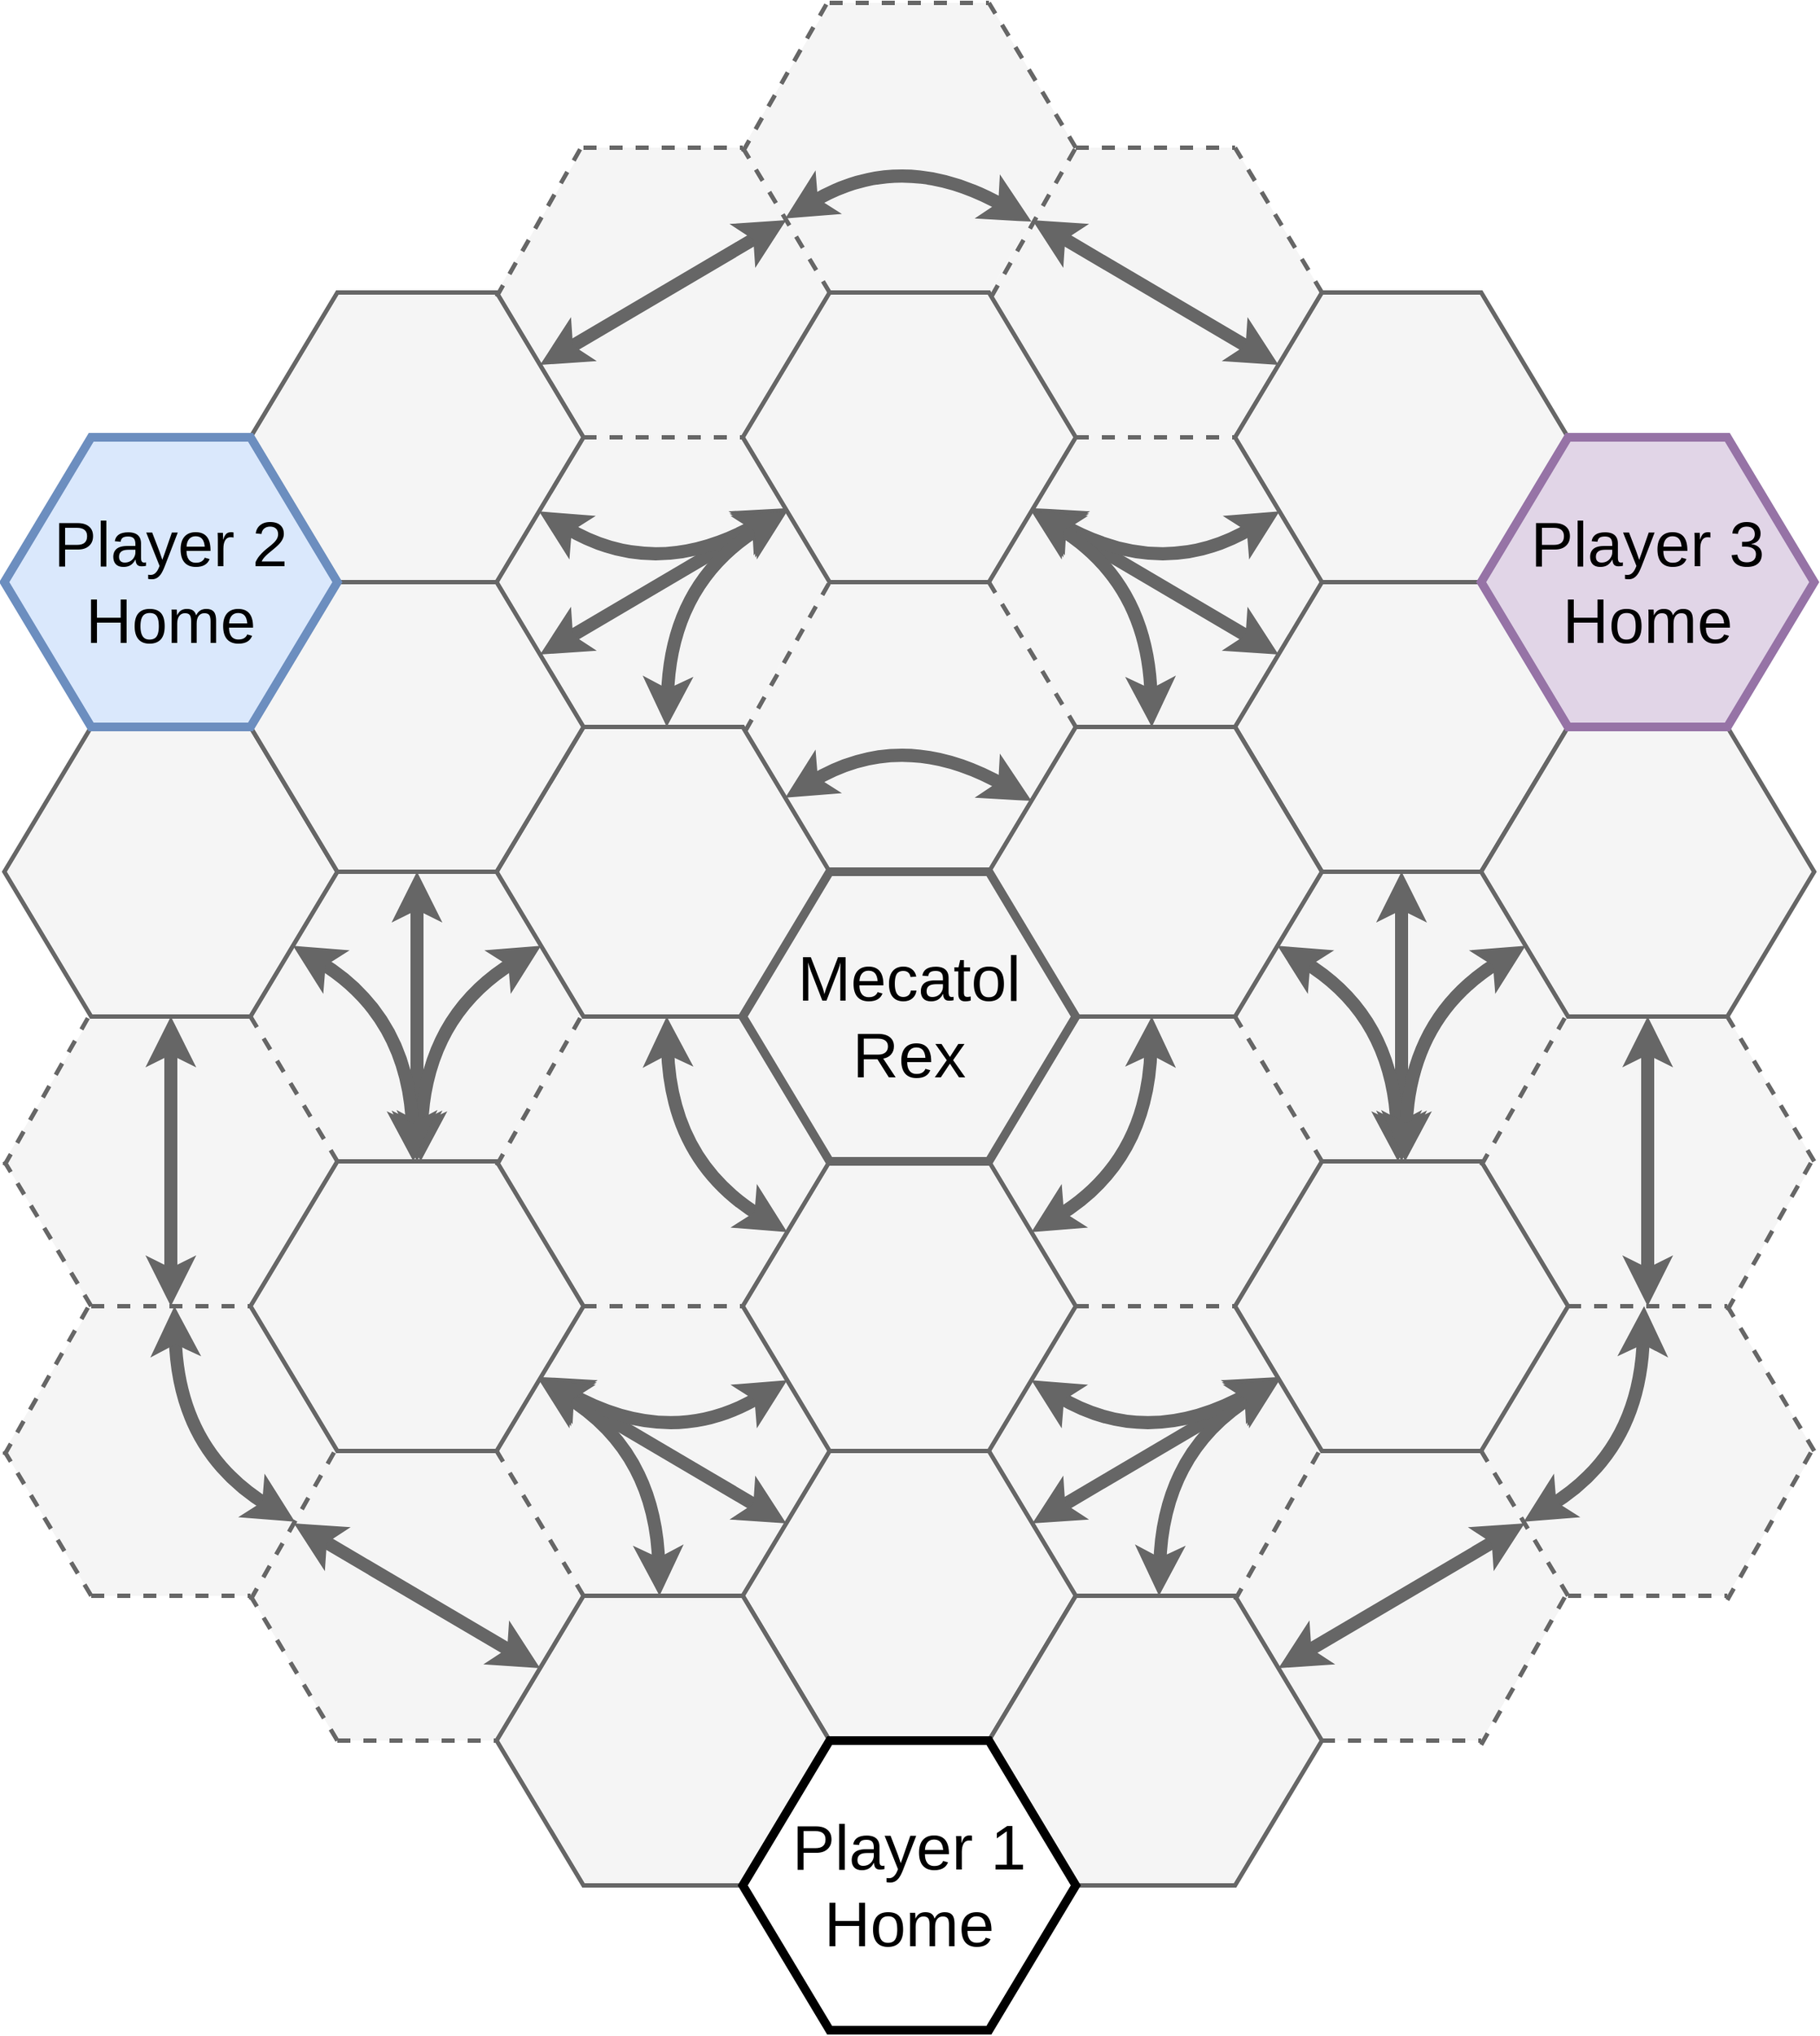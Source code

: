 <mxfile version="13.9.9" type="device"><diagram id="gpUSU13FPlY_5qrdrV4X" name="Page-1"><mxGraphModel dx="1422" dy="822" grid="1" gridSize="10" guides="1" tooltips="1" connect="1" arrows="1" fold="1" page="1" pageScale="1" pageWidth="850" pageHeight="1100" math="0" shadow="0"><root><mxCell id="0"/><mxCell id="1" parent="0"/><mxCell id="rxf6rBj00WU9SQiezdlt-7" value="" style="shape=hexagon;perimeter=hexagonPerimeter2;whiteSpace=wrap;html=1;fixedSize=1;size=60;fontSize=44;fontFamily=Helvetica;strokeWidth=3;fillColor=#f5f5f5;fontColor=#333333;strokeColor=none;" vertex="1" parent="1"><mxGeometry x="40" y="740" width="230" height="200" as="geometry"/></mxCell><mxCell id="rxf6rBj00WU9SQiezdlt-8" value="" style="shape=hexagon;perimeter=hexagonPerimeter2;whiteSpace=wrap;html=1;fixedSize=1;size=60;fontSize=44;fontFamily=Helvetica;strokeWidth=3;fillColor=#f5f5f5;fontColor=#333333;strokeColor=none;" vertex="1" parent="1"><mxGeometry x="210" y="640" width="230" height="200" as="geometry"/></mxCell><mxCell id="rxf6rBj00WU9SQiezdlt-9" value="" style="shape=hexagon;perimeter=hexagonPerimeter2;whiteSpace=wrap;html=1;fixedSize=1;size=60;fontSize=44;fontFamily=Helvetica;strokeWidth=3;fillColor=#f5f5f5;fontColor=#333333;strokeColor=none;" vertex="1" parent="1"><mxGeometry x="40" y="940" width="230" height="200" as="geometry"/></mxCell><mxCell id="rxf6rBj00WU9SQiezdlt-10" value="" style="shape=hexagon;perimeter=hexagonPerimeter2;whiteSpace=wrap;html=1;fixedSize=1;size=60;fontSize=44;fontFamily=Helvetica;strokeWidth=3;fillColor=#f5f5f5;fontColor=#333333;strokeColor=none;" vertex="1" parent="1"><mxGeometry x="210" y="1040" width="230" height="200" as="geometry"/></mxCell><mxCell id="rxf6rBj00WU9SQiezdlt-11" value="" style="shape=hexagon;perimeter=hexagonPerimeter2;whiteSpace=wrap;html=1;fixedSize=1;size=60;fontSize=44;fontFamily=Helvetica;strokeWidth=3;fillColor=#f5f5f5;fontColor=#333333;strokeColor=none;" vertex="1" parent="1"><mxGeometry x="380" y="740" width="230" height="200" as="geometry"/></mxCell><mxCell id="rxf6rBj00WU9SQiezdlt-12" value="" style="shape=hexagon;perimeter=hexagonPerimeter2;whiteSpace=wrap;html=1;fixedSize=1;size=60;fontSize=44;fontFamily=Helvetica;strokeWidth=3;fillColor=#f5f5f5;fontColor=#333333;strokeColor=none;" vertex="1" parent="1"><mxGeometry x="380" y="940" width="230" height="200" as="geometry"/></mxCell><mxCell id="rxf6rBj00WU9SQiezdlt-14" value="" style="shape=hexagon;perimeter=hexagonPerimeter2;whiteSpace=wrap;html=1;fixedSize=1;size=60;fontSize=44;fontFamily=Helvetica;strokeWidth=3;fillColor=#f5f5f5;fontColor=#333333;strokeColor=none;" vertex="1" parent="1"><mxGeometry x="380" y="140" width="230" height="200" as="geometry"/></mxCell><mxCell id="rxf6rBj00WU9SQiezdlt-15" value="" style="shape=hexagon;perimeter=hexagonPerimeter2;whiteSpace=wrap;html=1;fixedSize=1;size=60;fontSize=44;fontFamily=Helvetica;strokeWidth=3;fillColor=#f5f5f5;fontColor=#333333;strokeColor=none;" vertex="1" parent="1"><mxGeometry x="550" y="40" width="230" height="200" as="geometry"/></mxCell><mxCell id="rxf6rBj00WU9SQiezdlt-16" value="" style="shape=hexagon;perimeter=hexagonPerimeter2;whiteSpace=wrap;html=1;fixedSize=1;size=60;fontSize=44;fontFamily=Helvetica;strokeWidth=3;fillColor=#f5f5f5;fontColor=#333333;strokeColor=none;" vertex="1" parent="1"><mxGeometry x="380" y="340" width="230" height="200" as="geometry"/></mxCell><mxCell id="rxf6rBj00WU9SQiezdlt-17" value="" style="shape=hexagon;perimeter=hexagonPerimeter2;whiteSpace=wrap;html=1;fixedSize=1;size=60;fontSize=44;fontFamily=Helvetica;strokeWidth=3;fillColor=#f5f5f5;fontColor=#333333;strokeColor=none;" vertex="1" parent="1"><mxGeometry x="550" y="440" width="230" height="200" as="geometry"/></mxCell><mxCell id="rxf6rBj00WU9SQiezdlt-18" value="" style="shape=hexagon;perimeter=hexagonPerimeter2;whiteSpace=wrap;html=1;fixedSize=1;size=60;fontSize=44;fontFamily=Helvetica;strokeWidth=3;fillColor=#f5f5f5;fontColor=#333333;strokeColor=none;" vertex="1" parent="1"><mxGeometry x="720" y="140" width="230" height="200" as="geometry"/></mxCell><mxCell id="rxf6rBj00WU9SQiezdlt-19" value="" style="shape=hexagon;perimeter=hexagonPerimeter2;whiteSpace=wrap;html=1;fixedSize=1;size=60;fontSize=44;fontFamily=Helvetica;strokeWidth=3;fillColor=#f5f5f5;fontColor=#333333;strokeColor=none;" vertex="1" parent="1"><mxGeometry x="720" y="340" width="230" height="200" as="geometry"/></mxCell><mxCell id="hwB3XlPDVe0xhsEBCQNI-5" value="" style="shape=hexagon;perimeter=hexagonPerimeter2;whiteSpace=wrap;html=1;fixedSize=1;size=60;fontSize=44;fontFamily=Helvetica;strokeWidth=3;fillColor=#f5f5f5;fontColor=#333333;strokeColor=none;" parent="1" vertex="1"><mxGeometry x="720" y="740" width="230" height="200" as="geometry"/></mxCell><mxCell id="rxf6rBj00WU9SQiezdlt-1" value="" style="shape=hexagon;perimeter=hexagonPerimeter2;whiteSpace=wrap;html=1;fixedSize=1;size=60;fontSize=44;fontFamily=Helvetica;strokeWidth=3;fillColor=#f5f5f5;fontColor=#333333;strokeColor=none;" vertex="1" parent="1"><mxGeometry x="890" y="640" width="230" height="200" as="geometry"/></mxCell><mxCell id="rxf6rBj00WU9SQiezdlt-2" value="" style="shape=hexagon;perimeter=hexagonPerimeter2;whiteSpace=wrap;html=1;fixedSize=1;size=60;fontSize=44;fontFamily=Helvetica;strokeWidth=3;fillColor=#f5f5f5;fontColor=#333333;strokeColor=none;" vertex="1" parent="1"><mxGeometry x="720" y="940" width="230" height="200" as="geometry"/></mxCell><mxCell id="rxf6rBj00WU9SQiezdlt-3" value="" style="shape=hexagon;perimeter=hexagonPerimeter2;whiteSpace=wrap;html=1;fixedSize=1;size=60;fontSize=44;fontFamily=Helvetica;strokeWidth=3;fillColor=#f5f5f5;fontColor=#333333;strokeColor=none;" vertex="1" parent="1"><mxGeometry x="890" y="1040" width="230" height="200" as="geometry"/></mxCell><mxCell id="rxf6rBj00WU9SQiezdlt-4" value="" style="shape=hexagon;perimeter=hexagonPerimeter2;whiteSpace=wrap;html=1;fixedSize=1;size=60;fontSize=44;fontFamily=Helvetica;strokeWidth=3;fillColor=#f5f5f5;fontColor=#333333;strokeColor=none;" vertex="1" parent="1"><mxGeometry x="1060" y="740" width="230" height="200" as="geometry"/></mxCell><mxCell id="rxf6rBj00WU9SQiezdlt-5" value="" style="shape=hexagon;perimeter=hexagonPerimeter2;whiteSpace=wrap;html=1;fixedSize=1;size=60;fontSize=44;fontFamily=Helvetica;strokeWidth=3;fillColor=#f5f5f5;fontColor=#333333;strokeColor=none;" vertex="1" parent="1"><mxGeometry x="1060" y="940" width="230" height="200" as="geometry"/></mxCell><mxCell id="tG7yrKSYpAtj9X0-IR8r-5" value="" style="shape=hexagon;perimeter=hexagonPerimeter2;whiteSpace=wrap;html=1;fixedSize=1;size=60;fontSize=44;fontFamily=Helvetica;strokeWidth=3;fillColor=#f5f5f5;strokeColor=#666666;fontColor=#333333;" parent="1" vertex="1"><mxGeometry x="890" y="440" width="230" height="200" as="geometry"/></mxCell><mxCell id="ENPFV9wE09J2kmjnsH_E-28" value="" style="shape=hexagon;perimeter=hexagonPerimeter2;whiteSpace=wrap;html=1;fixedSize=1;size=60;fontSize=44;fontFamily=Helvetica;strokeWidth=3;fillColor=#f5f5f5;strokeColor=#666666;fontColor=#333333;" parent="1" vertex="1"><mxGeometry x="1060" y="540" width="230" height="200" as="geometry"/></mxCell><mxCell id="OSFuQ3dNSyEDMBe-EH_K-2" value="" style="shape=hexagon;perimeter=hexagonPerimeter2;whiteSpace=wrap;html=1;fixedSize=1;size=60;fontSize=44;fontFamily=Helvetica;strokeWidth=3;fillColor=#f5f5f5;strokeColor=#666666;fontColor=#333333;" parent="1" vertex="1"><mxGeometry x="720" y="540" width="230" height="200" as="geometry"/></mxCell><mxCell id="OgDaJLD29fgVAuqvpTtd-10" value="" style="shape=hexagon;perimeter=hexagonPerimeter2;whiteSpace=wrap;html=1;fixedSize=1;size=60;fontSize=44;fontFamily=Helvetica;strokeWidth=3;fillColor=#f5f5f5;strokeColor=#666666;fontColor=#333333;" parent="1" vertex="1"><mxGeometry x="890" y="240" width="230" height="200" as="geometry"/></mxCell><mxCell id="ENPFV9wE09J2kmjnsH_E-48" value="" style="shape=hexagon;perimeter=hexagonPerimeter2;whiteSpace=wrap;html=1;fixedSize=1;size=60;fontSize=44;fontFamily=Helvetica;strokeWidth=3;fillColor=#f5f5f5;strokeColor=#666666;fontColor=#333333;" parent="1" vertex="1"><mxGeometry x="550" y="1040" width="230" height="200" as="geometry"/></mxCell><mxCell id="OgDaJLD29fgVAuqvpTtd-3" value="" style="shape=hexagon;perimeter=hexagonPerimeter2;whiteSpace=wrap;html=1;fixedSize=1;size=60;fontSize=44;fontFamily=Helvetica;strokeWidth=3;fillColor=#f5f5f5;strokeColor=#666666;fontColor=#333333;" parent="1" vertex="1"><mxGeometry x="720" y="1140" width="230" height="200" as="geometry"/></mxCell><mxCell id="OgDaJLD29fgVAuqvpTtd-4" value="" style="shape=hexagon;perimeter=hexagonPerimeter2;whiteSpace=wrap;html=1;fixedSize=1;size=60;fontSize=44;fontFamily=Helvetica;strokeWidth=3;fillColor=#f5f5f5;strokeColor=#666666;fontColor=#333333;" parent="1" vertex="1"><mxGeometry x="380" y="1140" width="230" height="200" as="geometry"/></mxCell><mxCell id="ENPFV9wE09J2kmjnsH_E-9" value="" style="shape=hexagon;perimeter=hexagonPerimeter2;whiteSpace=wrap;html=1;fixedSize=1;size=60;fontSize=44;fontFamily=Helvetica;strokeWidth=3;fillColor=#f5f5f5;strokeColor=#666666;fontColor=#333333;" parent="1" vertex="1"><mxGeometry x="550" y="840" width="230" height="200" as="geometry"/></mxCell><mxCell id="tG7yrKSYpAtj9X0-IR8r-4" value="" style="shape=hexagon;perimeter=hexagonPerimeter2;whiteSpace=wrap;html=1;fixedSize=1;size=60;fontSize=44;fontFamily=Helvetica;strokeWidth=3;fillColor=#f5f5f5;strokeColor=#666666;fontColor=#333333;" parent="1" vertex="1"><mxGeometry x="210" y="240" width="230" height="200" as="geometry"/></mxCell><mxCell id="OSFuQ3dNSyEDMBe-EH_K-8" value="" style="shape=hexagon;perimeter=hexagonPerimeter2;whiteSpace=wrap;html=1;fixedSize=1;size=60;fontSize=44;fontFamily=Helvetica;strokeWidth=3;fillColor=#f5f5f5;strokeColor=#666666;fontColor=#333333;" parent="1" vertex="1"><mxGeometry x="40" y="540" width="230" height="200" as="geometry"/></mxCell><mxCell id="OgDaJLD29fgVAuqvpTtd-1" value="" style="shape=hexagon;perimeter=hexagonPerimeter2;whiteSpace=wrap;html=1;fixedSize=1;size=60;fontSize=44;fontFamily=Helvetica;strokeWidth=3;fillColor=#f5f5f5;strokeColor=#666666;fontColor=#333333;" parent="1" vertex="1"><mxGeometry x="380" y="540" width="230" height="200" as="geometry"/></mxCell><mxCell id="OgDaJLD29fgVAuqvpTtd-8" value="" style="shape=hexagon;perimeter=hexagonPerimeter2;whiteSpace=wrap;html=1;fixedSize=1;size=60;fontSize=44;fontFamily=Helvetica;strokeWidth=3;fillColor=#f5f5f5;strokeColor=#666666;fontColor=#333333;" parent="1" vertex="1"><mxGeometry x="210" y="440" width="230" height="200" as="geometry"/></mxCell><mxCell id="rxf6rBj00WU9SQiezdlt-6" value="" style="shape=hexagon;perimeter=hexagonPerimeter2;whiteSpace=wrap;html=1;fixedSize=1;size=60;fontSize=44;fontFamily=Helvetica;strokeWidth=3;fillColor=#f5f5f5;strokeColor=#666666;fontColor=#333333;" vertex="1" parent="1"><mxGeometry x="890" y="840" width="230" height="200" as="geometry"/></mxCell><mxCell id="rxf6rBj00WU9SQiezdlt-13" value="" style="shape=hexagon;perimeter=hexagonPerimeter2;whiteSpace=wrap;html=1;fixedSize=1;size=60;fontSize=44;fontFamily=Helvetica;strokeWidth=3;fillColor=#f5f5f5;strokeColor=#666666;fontColor=#333333;" vertex="1" parent="1"><mxGeometry x="210" y="840" width="230" height="200" as="geometry"/></mxCell><mxCell id="rxf6rBj00WU9SQiezdlt-20" value="" style="shape=hexagon;perimeter=hexagonPerimeter2;whiteSpace=wrap;html=1;fixedSize=1;size=60;fontSize=44;fontFamily=Helvetica;strokeWidth=3;fillColor=#f5f5f5;strokeColor=#666666;fontColor=#333333;" vertex="1" parent="1"><mxGeometry x="550" y="240" width="230" height="200" as="geometry"/></mxCell><mxCell id="rxf6rBj00WU9SQiezdlt-21" value="" style="endArrow=none;dashed=1;html=1;strokeWidth=3;fontSize=44;fillColor=#f5f5f5;strokeColor=#666666;" edge="1" parent="1"><mxGeometry width="50" height="50" relative="1" as="geometry"><mxPoint x="551.717" y="542.859" as="sourcePoint"/><mxPoint x="610.003" y="440.001" as="targetPoint"/></mxGeometry></mxCell><mxCell id="rxf6rBj00WU9SQiezdlt-22" value="" style="endArrow=none;dashed=1;html=1;strokeWidth=3;fontSize=44;fillColor=#f5f5f5;strokeColor=#666666;" edge="1" parent="1"><mxGeometry width="50" height="50" relative="1" as="geometry"><mxPoint x="721.717" y="242.859" as="sourcePoint"/><mxPoint x="780.003" y="140.001" as="targetPoint"/></mxGeometry></mxCell><mxCell id="rxf6rBj00WU9SQiezdlt-23" value="" style="endArrow=none;dashed=1;html=1;strokeWidth=3;fontSize=44;fillColor=#f5f5f5;strokeColor=#666666;" edge="1" parent="1"><mxGeometry width="50" height="50" relative="1" as="geometry"><mxPoint x="1059.997" y="842.859" as="sourcePoint"/><mxPoint x="1118.283" y="740.001" as="targetPoint"/></mxGeometry></mxCell><mxCell id="rxf6rBj00WU9SQiezdlt-24" value="" style="endArrow=none;dashed=1;html=1;strokeWidth=3;fontSize=44;fillColor=#f5f5f5;strokeColor=#666666;" edge="1" parent="1"><mxGeometry width="50" height="50" relative="1" as="geometry"><mxPoint x="889.997" y="1142.859" as="sourcePoint"/><mxPoint x="948.283" y="1040.001" as="targetPoint"/></mxGeometry></mxCell><mxCell id="rxf6rBj00WU9SQiezdlt-25" value="" style="endArrow=none;dashed=1;html=1;strokeWidth=3;fontSize=44;fillColor=#f5f5f5;strokeColor=#666666;" edge="1" parent="1"><mxGeometry width="50" height="50" relative="1" as="geometry"><mxPoint x="379.997" y="842.859" as="sourcePoint"/><mxPoint x="438.283" y="740.001" as="targetPoint"/></mxGeometry></mxCell><mxCell id="rxf6rBj00WU9SQiezdlt-26" value="" style="endArrow=none;dashed=1;html=1;strokeWidth=3;fontSize=44;fillColor=#f5f5f5;strokeColor=#666666;" edge="1" parent="1"><mxGeometry width="50" height="50" relative="1" as="geometry"><mxPoint x="209.997" y="1142.859" as="sourcePoint"/><mxPoint x="268.283" y="1040.001" as="targetPoint"/></mxGeometry></mxCell><mxCell id="rxf6rBj00WU9SQiezdlt-27" value="" style="endArrow=none;dashed=1;html=1;strokeWidth=3;fontSize=44;fillColor=#f5f5f5;strokeColor=#666666;" edge="1" parent="1"><mxGeometry width="50" height="50" relative="1" as="geometry"><mxPoint x="379.997" y="242.859" as="sourcePoint"/><mxPoint x="438.283" y="140.001" as="targetPoint"/></mxGeometry></mxCell><mxCell id="rxf6rBj00WU9SQiezdlt-28" value="" style="endArrow=none;dashed=1;html=1;strokeWidth=3;fontSize=44;fillColor=#f5f5f5;strokeColor=#666666;" edge="1" parent="1"><mxGeometry width="50" height="50" relative="1" as="geometry"><mxPoint x="549.997" y="142.859" as="sourcePoint"/><mxPoint x="608.283" y="40.001" as="targetPoint"/></mxGeometry></mxCell><mxCell id="rxf6rBj00WU9SQiezdlt-29" value="" style="endArrow=none;dashed=1;html=1;strokeWidth=3;fontSize=44;fillColor=#f5f5f5;strokeColor=#666666;" edge="1" parent="1"><mxGeometry width="50" height="50" relative="1" as="geometry"><mxPoint x="39.997" y="1042.859" as="sourcePoint"/><mxPoint x="98.283" y="940.001" as="targetPoint"/></mxGeometry></mxCell><mxCell id="rxf6rBj00WU9SQiezdlt-30" value="" style="endArrow=none;dashed=1;html=1;strokeWidth=3;fontSize=44;fillColor=#f5f5f5;strokeColor=#666666;" edge="1" parent="1"><mxGeometry width="50" height="50" relative="1" as="geometry"><mxPoint x="39.997" y="842.859" as="sourcePoint"/><mxPoint x="98.283" y="740.001" as="targetPoint"/></mxGeometry></mxCell><mxCell id="rxf6rBj00WU9SQiezdlt-31" value="" style="endArrow=none;dashed=1;html=1;strokeWidth=3;fontSize=44;fillColor=#f5f5f5;strokeColor=#666666;" edge="1" parent="1"><mxGeometry width="50" height="50" relative="1" as="geometry"><mxPoint x="1059.997" y="1242.859" as="sourcePoint"/><mxPoint x="1118.283" y="1140.001" as="targetPoint"/></mxGeometry></mxCell><mxCell id="rxf6rBj00WU9SQiezdlt-32" value="" style="endArrow=none;dashed=1;html=1;strokeWidth=3;fontSize=44;fillColor=#f5f5f5;strokeColor=#666666;" edge="1" parent="1"><mxGeometry width="50" height="50" relative="1" as="geometry"><mxPoint x="1229.997" y="1142.859" as="sourcePoint"/><mxPoint x="1288.283" y="1040.001" as="targetPoint"/></mxGeometry></mxCell><mxCell id="rxf6rBj00WU9SQiezdlt-33" value="" style="endArrow=none;dashed=1;html=1;strokeWidth=3;fontSize=44;fillColor=#f5f5f5;strokeColor=#666666;" edge="1" parent="1"><mxGeometry width="50" height="50" relative="1" as="geometry"><mxPoint x="1229.997" y="942.859" as="sourcePoint"/><mxPoint x="1288.283" y="840.001" as="targetPoint"/></mxGeometry></mxCell><mxCell id="rxf6rBj00WU9SQiezdlt-34" value="" style="endArrow=none;dashed=1;html=1;strokeWidth=3;fontSize=44;fillColor=#f5f5f5;strokeColor=#666666;" edge="1" parent="1"><mxGeometry width="50" height="50" relative="1" as="geometry"><mxPoint x="610" y="40" as="sourcePoint"/><mxPoint x="720" y="40" as="targetPoint"/></mxGeometry></mxCell><mxCell id="rxf6rBj00WU9SQiezdlt-35" value="" style="endArrow=none;dashed=1;html=1;strokeWidth=3;fontSize=44;fillColor=#f5f5f5;strokeColor=#666666;" edge="1" parent="1"><mxGeometry width="50" height="50" relative="1" as="geometry"><mxPoint x="440" y="140" as="sourcePoint"/><mxPoint x="550" y="140" as="targetPoint"/></mxGeometry></mxCell><mxCell id="rxf6rBj00WU9SQiezdlt-36" value="" style="endArrow=none;dashed=1;html=1;strokeWidth=3;fontSize=44;fillColor=#f5f5f5;strokeColor=#666666;" edge="1" parent="1"><mxGeometry width="50" height="50" relative="1" as="geometry"><mxPoint x="780" y="140" as="sourcePoint"/><mxPoint x="890" y="140" as="targetPoint"/></mxGeometry></mxCell><mxCell id="rxf6rBj00WU9SQiezdlt-37" value="" style="endArrow=none;dashed=1;html=1;strokeWidth=3;fontSize=44;fillColor=#f5f5f5;strokeColor=#666666;" edge="1" parent="1"><mxGeometry width="50" height="50" relative="1" as="geometry"><mxPoint x="780" y="340" as="sourcePoint"/><mxPoint x="890" y="340" as="targetPoint"/></mxGeometry></mxCell><mxCell id="rxf6rBj00WU9SQiezdlt-38" value="" style="endArrow=none;dashed=1;html=1;strokeWidth=3;fontSize=44;fillColor=#f5f5f5;strokeColor=#666666;" edge="1" parent="1"><mxGeometry width="50" height="50" relative="1" as="geometry"><mxPoint x="440" y="340" as="sourcePoint"/><mxPoint x="550" y="340" as="targetPoint"/></mxGeometry></mxCell><mxCell id="rxf6rBj00WU9SQiezdlt-39" value="" style="endArrow=none;dashed=1;html=1;strokeWidth=3;fontSize=44;fillColor=#f5f5f5;strokeColor=#666666;" edge="1" parent="1"><mxGeometry width="50" height="50" relative="1" as="geometry"><mxPoint x="100" y="940" as="sourcePoint"/><mxPoint x="210" y="940" as="targetPoint"/></mxGeometry></mxCell><mxCell id="rxf6rBj00WU9SQiezdlt-40" value="" style="endArrow=none;dashed=1;html=1;strokeWidth=3;fontSize=44;fillColor=#f5f5f5;strokeColor=#666666;" edge="1" parent="1"><mxGeometry width="50" height="50" relative="1" as="geometry"><mxPoint x="440" y="940" as="sourcePoint"/><mxPoint x="550" y="940" as="targetPoint"/></mxGeometry></mxCell><mxCell id="rxf6rBj00WU9SQiezdlt-41" value="" style="endArrow=none;dashed=1;html=1;strokeWidth=3;fontSize=44;fillColor=#f5f5f5;strokeColor=#666666;" edge="1" parent="1"><mxGeometry width="50" height="50" relative="1" as="geometry"><mxPoint x="100" y="1140" as="sourcePoint"/><mxPoint x="210" y="1140" as="targetPoint"/></mxGeometry></mxCell><mxCell id="rxf6rBj00WU9SQiezdlt-42" value="" style="endArrow=none;dashed=1;html=1;strokeWidth=3;fontSize=44;fillColor=#f5f5f5;strokeColor=#666666;" edge="1" parent="1"><mxGeometry width="50" height="50" relative="1" as="geometry"><mxPoint x="270" y="1240" as="sourcePoint"/><mxPoint x="380" y="1240" as="targetPoint"/></mxGeometry></mxCell><mxCell id="rxf6rBj00WU9SQiezdlt-43" value="" style="endArrow=none;dashed=1;html=1;strokeWidth=3;fontSize=44;fillColor=#f5f5f5;strokeColor=#666666;" edge="1" parent="1"><mxGeometry width="50" height="50" relative="1" as="geometry"><mxPoint x="950" y="1240" as="sourcePoint"/><mxPoint x="1060" y="1240" as="targetPoint"/></mxGeometry></mxCell><mxCell id="rxf6rBj00WU9SQiezdlt-44" value="" style="endArrow=none;dashed=1;html=1;strokeWidth=3;fontSize=44;fillColor=#f5f5f5;strokeColor=#666666;" edge="1" parent="1"><mxGeometry width="50" height="50" relative="1" as="geometry"><mxPoint x="1120" y="1140" as="sourcePoint"/><mxPoint x="1230" y="1140" as="targetPoint"/></mxGeometry></mxCell><mxCell id="rxf6rBj00WU9SQiezdlt-45" value="" style="endArrow=none;dashed=1;html=1;strokeWidth=3;fontSize=44;fillColor=#f5f5f5;strokeColor=#666666;" edge="1" parent="1"><mxGeometry width="50" height="50" relative="1" as="geometry"><mxPoint x="780" y="940" as="sourcePoint"/><mxPoint x="890" y="940" as="targetPoint"/></mxGeometry></mxCell><mxCell id="rxf6rBj00WU9SQiezdlt-46" value="" style="endArrow=none;dashed=1;html=1;strokeWidth=3;fontSize=44;fillColor=#f5f5f5;strokeColor=#666666;" edge="1" parent="1"><mxGeometry width="50" height="50" relative="1" as="geometry"><mxPoint x="1120" y="940" as="sourcePoint"/><mxPoint x="1230" y="940" as="targetPoint"/></mxGeometry></mxCell><mxCell id="rxf6rBj00WU9SQiezdlt-47" value="" style="endArrow=none;dashed=1;html=1;strokeWidth=3;fontSize=44;fillColor=#f5f5f5;strokeColor=#666666;" edge="1" parent="1"><mxGeometry width="50" height="50" relative="1" as="geometry"><mxPoint x="1290" y="1040" as="sourcePoint"/><mxPoint x="1230" y="940" as="targetPoint"/></mxGeometry></mxCell><mxCell id="rxf6rBj00WU9SQiezdlt-48" value="" style="endArrow=none;dashed=1;html=1;strokeWidth=3;fontSize=44;fillColor=#f5f5f5;strokeColor=#666666;" edge="1" parent="1"><mxGeometry width="50" height="50" relative="1" as="geometry"><mxPoint x="1290" y="840" as="sourcePoint"/><mxPoint x="1230" y="740" as="targetPoint"/></mxGeometry></mxCell><mxCell id="rxf6rBj00WU9SQiezdlt-49" value="" style="endArrow=none;dashed=1;html=1;strokeWidth=3;fontSize=44;fillColor=#f5f5f5;strokeColor=#666666;" edge="1" parent="1"><mxGeometry width="50" height="50" relative="1" as="geometry"><mxPoint x="1120" y="1140" as="sourcePoint"/><mxPoint x="1060" y="1040" as="targetPoint"/></mxGeometry></mxCell><mxCell id="rxf6rBj00WU9SQiezdlt-50" value="" style="endArrow=none;dashed=1;html=1;strokeWidth=3;fontSize=44;fillColor=#f5f5f5;strokeColor=#666666;" edge="1" parent="1"><mxGeometry width="50" height="50" relative="1" as="geometry"><mxPoint x="950" y="840" as="sourcePoint"/><mxPoint x="890" y="740" as="targetPoint"/></mxGeometry></mxCell><mxCell id="rxf6rBj00WU9SQiezdlt-51" value="" style="endArrow=none;dashed=1;html=1;strokeWidth=3;fontSize=44;fillColor=#f5f5f5;strokeColor=#666666;" edge="1" parent="1"><mxGeometry width="50" height="50" relative="1" as="geometry"><mxPoint x="270" y="840" as="sourcePoint"/><mxPoint x="210" y="740" as="targetPoint"/></mxGeometry></mxCell><mxCell id="rxf6rBj00WU9SQiezdlt-52" value="" style="endArrow=none;dashed=1;html=1;strokeWidth=3;fontSize=44;fillColor=#f5f5f5;strokeColor=#666666;" edge="1" parent="1"><mxGeometry width="50" height="50" relative="1" as="geometry"><mxPoint x="440" y="1140" as="sourcePoint"/><mxPoint x="380" y="1040" as="targetPoint"/></mxGeometry></mxCell><mxCell id="rxf6rBj00WU9SQiezdlt-53" value="" style="endArrow=none;dashed=1;html=1;strokeWidth=3;fontSize=44;fillColor=#f5f5f5;strokeColor=#666666;" edge="1" parent="1"><mxGeometry width="50" height="50" relative="1" as="geometry"><mxPoint x="100" y="940" as="sourcePoint"/><mxPoint x="40" y="840" as="targetPoint"/></mxGeometry></mxCell><mxCell id="rxf6rBj00WU9SQiezdlt-54" value="" style="endArrow=none;dashed=1;html=1;strokeWidth=3;fontSize=44;fillColor=#f5f5f5;strokeColor=#666666;" edge="1" parent="1"><mxGeometry width="50" height="50" relative="1" as="geometry"><mxPoint x="100" y="1140" as="sourcePoint"/><mxPoint x="40" y="1040" as="targetPoint"/></mxGeometry></mxCell><mxCell id="rxf6rBj00WU9SQiezdlt-55" value="" style="endArrow=none;dashed=1;html=1;strokeWidth=3;fontSize=44;fillColor=#f5f5f5;strokeColor=#666666;" edge="1" parent="1"><mxGeometry width="50" height="50" relative="1" as="geometry"><mxPoint x="270" y="1240" as="sourcePoint"/><mxPoint x="210" y="1140" as="targetPoint"/></mxGeometry></mxCell><mxCell id="rxf6rBj00WU9SQiezdlt-56" value="" style="endArrow=none;dashed=1;html=1;strokeWidth=3;fontSize=44;fillColor=#f5f5f5;strokeColor=#666666;" edge="1" parent="1"><mxGeometry width="50" height="50" relative="1" as="geometry"><mxPoint x="780" y="540" as="sourcePoint"/><mxPoint x="720" y="440" as="targetPoint"/></mxGeometry></mxCell><mxCell id="rxf6rBj00WU9SQiezdlt-57" value="" style="endArrow=none;dashed=1;html=1;strokeWidth=3;fontSize=44;fillColor=#f5f5f5;strokeColor=#666666;" edge="1" parent="1"><mxGeometry width="50" height="50" relative="1" as="geometry"><mxPoint x="610" y="240" as="sourcePoint"/><mxPoint x="550" y="140" as="targetPoint"/></mxGeometry></mxCell><mxCell id="rxf6rBj00WU9SQiezdlt-58" value="" style="endArrow=none;dashed=1;html=1;strokeWidth=3;fontSize=44;fillColor=#f5f5f5;strokeColor=#666666;" edge="1" parent="1"><mxGeometry width="50" height="50" relative="1" as="geometry"><mxPoint x="780" y="140" as="sourcePoint"/><mxPoint x="720" y="40" as="targetPoint"/></mxGeometry></mxCell><mxCell id="rxf6rBj00WU9SQiezdlt-59" value="" style="endArrow=none;dashed=1;html=1;strokeWidth=3;fontSize=44;fillColor=#f5f5f5;strokeColor=#666666;" edge="1" parent="1"><mxGeometry width="50" height="50" relative="1" as="geometry"><mxPoint x="950" y="240" as="sourcePoint"/><mxPoint x="890" y="140" as="targetPoint"/></mxGeometry></mxCell><mxCell id="kOM6Dard3mzz1XxQXdDM-17" value="" style="curved=1;endArrow=classic;html=1;strokeWidth=9;startArrow=classic;startFill=1;fontSize=44;fillColor=#f5f5f5;strokeColor=#666666;" parent="1" source="OgDaJLD29fgVAuqvpTtd-1" target="OSFuQ3dNSyEDMBe-EH_K-2" edge="1"><mxGeometry width="50" height="50" relative="1" as="geometry"><mxPoint x="590.003" y="588.889" as="sourcePoint"/><mxPoint x="760.032" y="591.064" as="targetPoint"/><Array as="points"><mxPoint x="660" y="540"/></Array></mxGeometry></mxCell><mxCell id="rxf6rBj00WU9SQiezdlt-60" value="" style="curved=1;endArrow=classic;html=1;strokeWidth=9;startArrow=classic;startFill=1;fontSize=44;fillColor=#f5f5f5;strokeColor=#666666;" edge="1" parent="1" source="OSFuQ3dNSyEDMBe-EH_K-2" target="ENPFV9wE09J2kmjnsH_E-9"><mxGeometry width="50" height="50" relative="1" as="geometry"><mxPoint x="749.983" y="848.889" as="sourcePoint"/><mxPoint x="920.012" y="851.064" as="targetPoint"/><Array as="points"><mxPoint x="830" y="840"/></Array></mxGeometry></mxCell><mxCell id="rxf6rBj00WU9SQiezdlt-61" value="" style="curved=1;endArrow=classic;html=1;strokeWidth=9;startArrow=classic;startFill=1;fontSize=44;fillColor=#f5f5f5;strokeColor=#666666;" edge="1" parent="1" source="ENPFV9wE09J2kmjnsH_E-9" target="OgDaJLD29fgVAuqvpTtd-1"><mxGeometry width="50" height="50" relative="1" as="geometry"><mxPoint x="506.86" y="758.94" as="sourcePoint"/><mxPoint x="419.998" y="910.004" as="targetPoint"/><Array as="points"><mxPoint x="500" y="840"/></Array></mxGeometry></mxCell><mxCell id="kOM6Dard3mzz1XxQXdDM-18" value="" style="curved=1;endArrow=classic;html=1;strokeWidth=9;startArrow=classic;startFill=1;fontSize=44;fillColor=#f5f5f5;strokeColor=#666666;" parent="1" source="rxf6rBj00WU9SQiezdlt-14" target="rxf6rBj00WU9SQiezdlt-18" edge="1"><mxGeometry width="50" height="50" relative="1" as="geometry"><mxPoint x="590.003" y="188.889" as="sourcePoint"/><mxPoint x="760.032" y="191.064" as="targetPoint"/><Array as="points"><mxPoint x="660" y="140"/></Array></mxGeometry></mxCell><mxCell id="rxf6rBj00WU9SQiezdlt-62" value="" style="curved=1;endArrow=classic;html=1;strokeWidth=9;startArrow=classic;startFill=1;fontSize=44;fillColor=#f5f5f5;strokeColor=#666666;" edge="1" parent="1" source="rxf6rBj00WU9SQiezdlt-4" target="rxf6rBj00WU9SQiezdlt-3"><mxGeometry width="50" height="50" relative="1" as="geometry"><mxPoint x="1173.17" y="940" as="sourcePoint"/><mxPoint x="1090.003" y="1088.889" as="targetPoint"/><Array as="points"><mxPoint x="1170" y="1040"/></Array></mxGeometry></mxCell><mxCell id="rxf6rBj00WU9SQiezdlt-63" value="" style="curved=1;endArrow=classic;html=1;strokeWidth=9;startArrow=classic;startFill=1;fontSize=44;fillColor=#f5f5f5;strokeColor=#666666;" edge="1" parent="1" source="rxf6rBj00WU9SQiezdlt-10" target="rxf6rBj00WU9SQiezdlt-7"><mxGeometry width="50" height="50" relative="1" as="geometry"><mxPoint x="243.167" y="1088.889" as="sourcePoint"/><mxPoint x="160" y="940" as="targetPoint"/><Array as="points"><mxPoint x="160" y="1040"/></Array></mxGeometry></mxCell><mxCell id="kOM6Dard3mzz1XxQXdDM-19" value="" style="endArrow=classic;startArrow=classic;html=1;strokeWidth=9;fontSize=44;fillColor=#f5f5f5;strokeColor=#666666;" parent="1" source="tG7yrKSYpAtj9X0-IR8r-4" target="rxf6rBj00WU9SQiezdlt-15" edge="1"><mxGeometry width="50" height="50" relative="1" as="geometry"><mxPoint x="400" y="260" as="sourcePoint"/><mxPoint x="570" y="160" as="targetPoint"/></mxGeometry></mxCell><mxCell id="rxf6rBj00WU9SQiezdlt-64" value="" style="endArrow=classic;startArrow=classic;html=1;strokeWidth=9;fontSize=44;fillColor=#f5f5f5;strokeColor=#666666;" edge="1" parent="1" source="rxf6rBj00WU9SQiezdlt-15" target="OgDaJLD29fgVAuqvpTtd-10"><mxGeometry width="50" height="50" relative="1" as="geometry"><mxPoint x="420" y="300" as="sourcePoint"/><mxPoint x="590" y="200" as="targetPoint"/></mxGeometry></mxCell><mxCell id="rxf6rBj00WU9SQiezdlt-65" value="" style="endArrow=classic;startArrow=classic;html=1;strokeWidth=9;fontSize=44;fillColor=#f5f5f5;strokeColor=#666666;" edge="1" parent="1" source="rxf6rBj00WU9SQiezdlt-9" target="OSFuQ3dNSyEDMBe-EH_K-8"><mxGeometry width="50" height="50" relative="1" as="geometry"><mxPoint x="120" y="840" as="sourcePoint"/><mxPoint x="290" y="740" as="targetPoint"/></mxGeometry></mxCell><mxCell id="rxf6rBj00WU9SQiezdlt-66" value="" style="endArrow=classic;startArrow=classic;html=1;strokeWidth=9;fontSize=44;fillColor=#f5f5f5;strokeColor=#666666;" edge="1" parent="1" source="OgDaJLD29fgVAuqvpTtd-4" target="rxf6rBj00WU9SQiezdlt-9"><mxGeometry width="50" height="50" relative="1" as="geometry"><mxPoint x="165" y="950" as="sourcePoint"/><mxPoint x="165" y="750" as="targetPoint"/></mxGeometry></mxCell><mxCell id="rxf6rBj00WU9SQiezdlt-67" value="" style="endArrow=classic;startArrow=classic;html=1;strokeWidth=9;fontSize=44;fillColor=#f5f5f5;strokeColor=#666666;" edge="1" parent="1" source="OgDaJLD29fgVAuqvpTtd-3" target="rxf6rBj00WU9SQiezdlt-5"><mxGeometry width="50" height="50" relative="1" as="geometry"><mxPoint x="1000" y="1270" as="sourcePoint"/><mxPoint x="1000" y="1070" as="targetPoint"/></mxGeometry></mxCell><mxCell id="rxf6rBj00WU9SQiezdlt-68" value="" style="endArrow=classic;startArrow=classic;html=1;strokeWidth=9;fontSize=44;fillColor=#f5f5f5;strokeColor=#666666;" edge="1" parent="1" source="rxf6rBj00WU9SQiezdlt-5" target="ENPFV9wE09J2kmjnsH_E-28"><mxGeometry width="50" height="50" relative="1" as="geometry"><mxPoint x="1080" y="900" as="sourcePoint"/><mxPoint x="1250" y="800" as="targetPoint"/></mxGeometry></mxCell><mxCell id="kOM6Dard3mzz1XxQXdDM-21" value="" style="endArrow=classic;startArrow=classic;html=1;strokeWidth=9;fontSize=44;fillColor=#f5f5f5;strokeColor=#666666;" parent="1" source="OgDaJLD29fgVAuqvpTtd-8" target="rxf6rBj00WU9SQiezdlt-20" edge="1"><mxGeometry width="50" height="50" relative="1" as="geometry"><mxPoint x="439.33" y="451.06" as="sourcePoint"/><mxPoint x="609.33" y="351.06" as="targetPoint"/></mxGeometry></mxCell><mxCell id="kOM6Dard3mzz1XxQXdDM-23" value="" style="curved=1;endArrow=classic;html=1;strokeWidth=9;startArrow=classic;startFill=1;fontSize=44;fillColor=#f5f5f5;strokeColor=#666666;" parent="1" source="tG7yrKSYpAtj9X0-IR8r-4" target="rxf6rBj00WU9SQiezdlt-20" edge="1"><mxGeometry width="50" height="50" relative="1" as="geometry"><mxPoint x="438.663" y="352.171" as="sourcePoint"/><mxPoint x="608.692" y="349.996" as="targetPoint"/><Array as="points"><mxPoint x="490" y="440"/></Array></mxGeometry></mxCell><mxCell id="kOM6Dard3mzz1XxQXdDM-24" value="" style="curved=1;endArrow=classic;html=1;strokeWidth=9;startArrow=classic;startFill=1;fontSize=44;fillColor=#f5f5f5;strokeColor=#666666;" parent="1" source="OgDaJLD29fgVAuqvpTtd-1" target="rxf6rBj00WU9SQiezdlt-20" edge="1"><mxGeometry width="50" height="50" relative="1" as="geometry"><mxPoint x="526.83" y="501.06" as="sourcePoint"/><mxPoint x="609.997" y="352.171" as="targetPoint"/><Array as="points"><mxPoint x="500" y="440"/></Array></mxGeometry></mxCell><mxCell id="kOM6Dard3mzz1XxQXdDM-22" value="" style="endArrow=classic;startArrow=classic;html=1;strokeWidth=9;fontSize=44;fillColor=#f5f5f5;strokeColor=#666666;" parent="1" source="rxf6rBj00WU9SQiezdlt-20" target="tG7yrKSYpAtj9X0-IR8r-5" edge="1"><mxGeometry width="50" height="50" relative="1" as="geometry"><mxPoint x="740.67" y="381.06" as="sourcePoint"/><mxPoint x="910.67" y="481.06" as="targetPoint"/></mxGeometry></mxCell><mxCell id="kOM6Dard3mzz1XxQXdDM-25" value="" style="curved=1;endArrow=classic;html=1;strokeWidth=9;startArrow=classic;startFill=1;fontSize=44;fillColor=#f5f5f5;strokeColor=#666666;" parent="1" source="rxf6rBj00WU9SQiezdlt-20" target="OgDaJLD29fgVAuqvpTtd-10" edge="1"><mxGeometry width="50" height="50" relative="1" as="geometry"><mxPoint x="741.308" y="379.996" as="sourcePoint"/><mxPoint x="911.337" y="382.171" as="targetPoint"/><Array as="points"><mxPoint x="840" y="440"/></Array></mxGeometry></mxCell><mxCell id="kOM6Dard3mzz1XxQXdDM-26" value="" style="curved=1;endArrow=classic;html=1;strokeWidth=9;startArrow=classic;startFill=1;fontSize=44;fillColor=#f5f5f5;strokeColor=#666666;" parent="1" source="rxf6rBj00WU9SQiezdlt-20" target="OSFuQ3dNSyEDMBe-EH_K-2" edge="1"><mxGeometry width="50" height="50" relative="1" as="geometry"><mxPoint x="740.003" y="382.171" as="sourcePoint"/><mxPoint x="823.17" y="531.06" as="targetPoint"/><Array as="points"><mxPoint x="830" y="440"/></Array></mxGeometry></mxCell><mxCell id="rxf6rBj00WU9SQiezdlt-69" value="" style="endArrow=classic;startArrow=classic;html=1;strokeWidth=9;fontSize=44;fillColor=#f5f5f5;strokeColor=#666666;" edge="1" parent="1" source="rxf6rBj00WU9SQiezdlt-6" target="tG7yrKSYpAtj9X0-IR8r-5"><mxGeometry width="50" height="50" relative="1" as="geometry"><mxPoint x="1020" y="860" as="sourcePoint"/><mxPoint x="1020" y="660" as="targetPoint"/></mxGeometry></mxCell><mxCell id="rxf6rBj00WU9SQiezdlt-70" value="" style="endArrow=classic;startArrow=classic;html=1;strokeWidth=9;fontSize=44;fillColor=#f5f5f5;strokeColor=#666666;" edge="1" parent="1" source="ENPFV9wE09J2kmjnsH_E-48" target="rxf6rBj00WU9SQiezdlt-6"><mxGeometry width="50" height="50" relative="1" as="geometry"><mxPoint x="1015" y="850" as="sourcePoint"/><mxPoint x="1015" y="650" as="targetPoint"/></mxGeometry></mxCell><mxCell id="rxf6rBj00WU9SQiezdlt-71" value="" style="endArrow=classic;startArrow=classic;html=1;strokeWidth=9;fontSize=44;fillColor=#f5f5f5;strokeColor=#666666;" edge="1" parent="1" source="rxf6rBj00WU9SQiezdlt-13" target="ENPFV9wE09J2kmjnsH_E-48"><mxGeometry width="50" height="50" relative="1" as="geometry"><mxPoint x="760" y="1100" as="sourcePoint"/><mxPoint x="930" y="1000" as="targetPoint"/></mxGeometry></mxCell><mxCell id="rxf6rBj00WU9SQiezdlt-72" value="" style="endArrow=classic;startArrow=classic;html=1;strokeWidth=9;fontSize=44;fillColor=#f5f5f5;strokeColor=#666666;" edge="1" parent="1" source="OgDaJLD29fgVAuqvpTtd-8" target="rxf6rBj00WU9SQiezdlt-13"><mxGeometry width="50" height="50" relative="1" as="geometry"><mxPoint x="420" y="1000" as="sourcePoint"/><mxPoint x="590" y="1100" as="targetPoint"/></mxGeometry></mxCell><mxCell id="rxf6rBj00WU9SQiezdlt-73" value="" style="curved=1;endArrow=classic;html=1;strokeWidth=9;startArrow=classic;startFill=1;fontSize=44;fillColor=#f5f5f5;strokeColor=#666666;" edge="1" parent="1" source="rxf6rBj00WU9SQiezdlt-13" target="OgDaJLD29fgVAuqvpTtd-1"><mxGeometry width="50" height="50" relative="1" as="geometry"><mxPoint x="330" y="840" as="sourcePoint"/><mxPoint x="413.167" y="691.111" as="targetPoint"/><Array as="points"><mxPoint x="330" y="740"/></Array></mxGeometry></mxCell><mxCell id="rxf6rBj00WU9SQiezdlt-74" value="" style="curved=1;endArrow=classic;html=1;strokeWidth=9;startArrow=classic;startFill=1;fontSize=44;fillColor=#f5f5f5;strokeColor=#666666;" edge="1" parent="1" source="rxf6rBj00WU9SQiezdlt-13" target="OSFuQ3dNSyEDMBe-EH_K-8"><mxGeometry width="50" height="50" relative="1" as="geometry"><mxPoint x="332.5" y="850" as="sourcePoint"/><mxPoint x="419.362" y="698.936" as="targetPoint"/><Array as="points"><mxPoint x="320" y="740"/></Array></mxGeometry></mxCell><mxCell id="rxf6rBj00WU9SQiezdlt-75" value="" style="curved=1;endArrow=classic;html=1;strokeWidth=9;startArrow=classic;startFill=1;fontSize=44;fillColor=#f5f5f5;strokeColor=#666666;" edge="1" parent="1" source="ENPFV9wE09J2kmjnsH_E-9" target="rxf6rBj00WU9SQiezdlt-13"><mxGeometry width="50" height="50" relative="1" as="geometry"><mxPoint x="342.5" y="860" as="sourcePoint"/><mxPoint x="429.362" y="708.936" as="targetPoint"/><Array as="points"><mxPoint x="500" y="1040"/></Array></mxGeometry></mxCell><mxCell id="rxf6rBj00WU9SQiezdlt-76" value="" style="curved=1;endArrow=classic;html=1;strokeWidth=9;startArrow=classic;startFill=1;fontSize=44;fillColor=#f5f5f5;strokeColor=#666666;" edge="1" parent="1" source="OgDaJLD29fgVAuqvpTtd-4" target="rxf6rBj00WU9SQiezdlt-13"><mxGeometry width="50" height="50" relative="1" as="geometry"><mxPoint x="581.675" y="986.126" as="sourcePoint"/><mxPoint x="431.267" y="981.222" as="targetPoint"/><Array as="points"><mxPoint x="490" y="1040"/></Array></mxGeometry></mxCell><mxCell id="rxf6rBj00WU9SQiezdlt-77" value="" style="curved=1;endArrow=classic;html=1;strokeWidth=9;startArrow=classic;startFill=1;fontSize=44;fillColor=#f5f5f5;strokeColor=#666666;" edge="1" parent="1" source="rxf6rBj00WU9SQiezdlt-6" target="ENPFV9wE09J2kmjnsH_E-9"><mxGeometry width="50" height="50" relative="1" as="geometry"><mxPoint x="833.17" y="891.11" as="sourcePoint"/><mxPoint x="750.003" y="1039.999" as="targetPoint"/><Array as="points"><mxPoint x="830" y="1040"/></Array></mxGeometry></mxCell><mxCell id="rxf6rBj00WU9SQiezdlt-78" value="" style="curved=1;endArrow=classic;html=1;strokeWidth=9;startArrow=classic;startFill=1;fontSize=44;fillColor=#f5f5f5;strokeColor=#666666;" edge="1" parent="1" source="rxf6rBj00WU9SQiezdlt-6" target="OgDaJLD29fgVAuqvpTtd-3"><mxGeometry width="50" height="50" relative="1" as="geometry"><mxPoint x="929.362" y="998.936" as="sourcePoint"/><mxPoint x="759.333" y="1001.111" as="targetPoint"/><Array as="points"><mxPoint x="840" y="1040"/></Array></mxGeometry></mxCell><mxCell id="rxf6rBj00WU9SQiezdlt-79" value="" style="curved=1;endArrow=classic;html=1;strokeWidth=9;startArrow=classic;startFill=1;fontSize=44;fillColor=#f5f5f5;strokeColor=#666666;" edge="1" parent="1" source="rxf6rBj00WU9SQiezdlt-6" target="OSFuQ3dNSyEDMBe-EH_K-2"><mxGeometry width="50" height="50" relative="1" as="geometry"><mxPoint x="1000.032" y="699.996" as="sourcePoint"/><mxPoint x="830.003" y="702.171" as="targetPoint"/><Array as="points"><mxPoint x="1000" y="740"/></Array></mxGeometry></mxCell><mxCell id="rxf6rBj00WU9SQiezdlt-80" value="" style="curved=1;endArrow=classic;html=1;strokeWidth=9;startArrow=classic;startFill=1;fontSize=44;fillColor=#f5f5f5;strokeColor=#666666;" edge="1" parent="1" source="rxf6rBj00WU9SQiezdlt-6" target="ENPFV9wE09J2kmjnsH_E-28"><mxGeometry width="50" height="50" relative="1" as="geometry"><mxPoint x="999.091" y="850" as="sourcePoint"/><mxPoint x="929.836" y="700.273" as="targetPoint"/><Array as="points"><mxPoint x="1010" y="740"/></Array></mxGeometry></mxCell><mxCell id="ENPFV9wE09J2kmjnsH_E-37" value="Player 1&lt;br style=&quot;font-size: 44px;&quot;&gt;Home" style="shape=hexagon;perimeter=hexagonPerimeter2;whiteSpace=wrap;html=1;fixedSize=1;size=60;fontSize=44;fontFamily=Helvetica;strokeWidth=6;" parent="1" vertex="1"><mxGeometry x="550" y="1240" width="230" height="200" as="geometry"/></mxCell><mxCell id="ENPFV9wE09J2kmjnsH_E-41" value="Player 2&lt;br style=&quot;font-size: 44px;&quot;&gt;Home" style="shape=hexagon;perimeter=hexagonPerimeter2;whiteSpace=wrap;html=1;fixedSize=1;size=60;fontSize=44;fontFamily=Helvetica;fillColor=#dae8fc;strokeColor=#6c8ebf;strokeWidth=6;" parent="1" vertex="1"><mxGeometry x="40" y="340" width="230" height="200" as="geometry"/></mxCell><mxCell id="ENPFV9wE09J2kmjnsH_E-38" value="Player 3&lt;br style=&quot;font-size: 44px;&quot;&gt;Home" style="shape=hexagon;perimeter=hexagonPerimeter2;whiteSpace=wrap;html=1;fixedSize=1;size=60;fontSize=44;fontFamily=Helvetica;fillColor=#e1d5e7;strokeColor=#9673a6;strokeWidth=6;" parent="1" vertex="1"><mxGeometry x="1060" y="340" width="230" height="200" as="geometry"/></mxCell><mxCell id="nCf6v29f-o1V0CxzS2t6-3" value="Mecatol&lt;br style=&quot;font-size: 44px;&quot;&gt;Rex" style="shape=hexagon;perimeter=hexagonPerimeter2;whiteSpace=wrap;html=1;fixedSize=1;size=60;fontSize=44;fontFamily=Helvetica;strokeWidth=6;strokeColor=#666666;fillColor=#f5f5f5;" parent="1" vertex="1"><mxGeometry x="550" y="640" width="230" height="200" as="geometry"/></mxCell></root></mxGraphModel></diagram></mxfile>